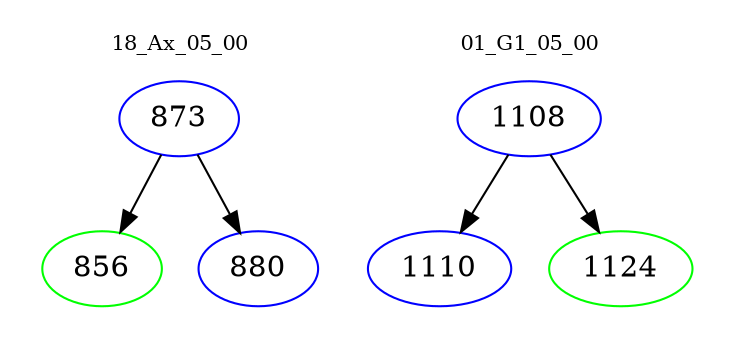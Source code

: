 digraph{
subgraph cluster_0 {
color = white
label = "18_Ax_05_00";
fontsize=10;
T0_873 [label="873", color="blue"]
T0_873 -> T0_856 [color="black"]
T0_856 [label="856", color="green"]
T0_873 -> T0_880 [color="black"]
T0_880 [label="880", color="blue"]
}
subgraph cluster_1 {
color = white
label = "01_G1_05_00";
fontsize=10;
T1_1108 [label="1108", color="blue"]
T1_1108 -> T1_1110 [color="black"]
T1_1110 [label="1110", color="blue"]
T1_1108 -> T1_1124 [color="black"]
T1_1124 [label="1124", color="green"]
}
}
